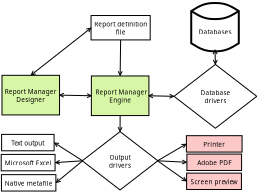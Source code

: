 <?xml version="1.0" encoding="UTF-8"?>
<dia:diagram xmlns:dia="http://www.lysator.liu.se/~alla/dia/"><dia:layer name="Fondo" visible="true"><dia:object type="Flowchart - Box" version="0" id="O0"><dia:attribute name="obj_pos"><dia:point val="5.15,3.548"/></dia:attribute><dia:attribute name="obj_bb"><dia:rectangle val="5.14,3.538;7.998,5.538"/></dia:attribute><dia:attribute name="elem_corner"><dia:point val="5.15,3.548"/></dia:attribute><dia:attribute name="elem_width"><dia:real val="2.838"/></dia:attribute><dia:attribute name="elem_height"><dia:real val="1.98"/></dia:attribute><dia:attribute name="border_width"><dia:real val="0.02"/></dia:attribute><dia:attribute name="inner_color"><dia:color val="#d8f7a6"/></dia:attribute><dia:attribute name="show_background"><dia:boolean val="true"/></dia:attribute><dia:attribute name="padding"><dia:real val="0.2"/></dia:attribute><dia:attribute name="text"><dia:composite type="text"><dia:attribute name="string"><dia:string>#Report Manager
Engine#</dia:string></dia:attribute><dia:attribute name="font"><dia:font family="sans" style="0" name="Courier"/></dia:attribute><dia:attribute name="height"><dia:real val="0.4"/></dia:attribute><dia:attribute name="pos"><dia:point val="6.569,4.488"/></dia:attribute><dia:attribute name="color"><dia:color val="#000000"/></dia:attribute><dia:attribute name="alignment"><dia:enum val="1"/></dia:attribute></dia:composite></dia:attribute></dia:object><dia:object type="Flowchart - Magnetic Disk" version="0" id="O1"><dia:attribute name="obj_pos"><dia:point val="10.155,-0.019"/></dia:attribute><dia:attribute name="obj_bb"><dia:rectangle val="10.145,-0.029;12.48,2.245"/></dia:attribute><dia:attribute name="elem_corner"><dia:point val="10.155,-0.019"/></dia:attribute><dia:attribute name="elem_width"><dia:real val="2.315"/></dia:attribute><dia:attribute name="elem_height"><dia:real val="2.254"/></dia:attribute><dia:attribute name="border_width"><dia:real val="0.02"/></dia:attribute><dia:attribute name="inner_color"><dia:color val="#ffff96"/></dia:attribute><dia:attribute name="show_background"><dia:boolean val="true"/></dia:attribute><dia:attribute name="flip_horizontal"><dia:boolean val="false"/></dia:attribute><dia:attribute name="flip_vertical"><dia:boolean val="false"/></dia:attribute><dia:attribute name="padding"><dia:real val="0.354"/></dia:attribute><dia:attribute name="text"><dia:composite type="text"><dia:attribute name="string"><dia:string>#Databases#</dia:string></dia:attribute><dia:attribute name="font"><dia:font family="sans" style="0" name="Courier"/></dia:attribute><dia:attribute name="height"><dia:real val="0.4"/></dia:attribute><dia:attribute name="pos"><dia:point val="11.312,1.446"/></dia:attribute><dia:attribute name="color"><dia:color val="#000000"/></dia:attribute><dia:attribute name="alignment"><dia:enum val="1"/></dia:attribute></dia:composite></dia:attribute></dia:object><dia:object type="Flowchart - Diamond" version="0" id="O2"><dia:attribute name="obj_pos"><dia:point val="9.262,2.97"/></dia:attribute><dia:attribute name="obj_bb"><dia:rectangle val="9.252,2.96;13.41,6.172"/></dia:attribute><dia:attribute name="elem_corner"><dia:point val="9.262,2.97"/></dia:attribute><dia:attribute name="elem_width"><dia:real val="4.138"/></dia:attribute><dia:attribute name="elem_height"><dia:real val="3.192"/></dia:attribute><dia:attribute name="border_width"><dia:real val="0.02"/></dia:attribute><dia:attribute name="show_background"><dia:boolean val="true"/></dia:attribute><dia:attribute name="padding"><dia:real val="0.354"/></dia:attribute><dia:attribute name="text"><dia:composite type="text"><dia:attribute name="string"><dia:string>#Database
drivers#</dia:string></dia:attribute><dia:attribute name="font"><dia:font family="sans" style="0" name="Courier"/></dia:attribute><dia:attribute name="height"><dia:real val="0.4"/></dia:attribute><dia:attribute name="pos"><dia:point val="11.331,4.516"/></dia:attribute><dia:attribute name="color"><dia:color val="#000000"/></dia:attribute><dia:attribute name="alignment"><dia:enum val="1"/></dia:attribute></dia:composite></dia:attribute></dia:object><dia:object type="Standard - Line" version="0" id="O3"><dia:attribute name="obj_pos"><dia:point val="7.988,4.538"/></dia:attribute><dia:attribute name="obj_bb"><dia:rectangle val="7.974,4.338;9.276,4.766"/></dia:attribute><dia:attribute name="conn_endpoints"><dia:point val="7.988,4.538"/><dia:point val="9.262,4.566"/></dia:attribute><dia:attribute name="numcp"><dia:int val="1"/></dia:attribute><dia:attribute name="line_width"><dia:real val="0.02"/></dia:attribute><dia:attribute name="start_arrow"><dia:enum val="1"/></dia:attribute><dia:attribute name="start_arrow_length"><dia:real val="0.2"/></dia:attribute><dia:attribute name="start_arrow_width"><dia:real val="0.2"/></dia:attribute><dia:attribute name="end_arrow"><dia:enum val="1"/></dia:attribute><dia:attribute name="end_arrow_length"><dia:real val="0.2"/></dia:attribute><dia:attribute name="end_arrow_width"><dia:real val="0.2"/></dia:attribute><dia:connections><dia:connection handle="0" to="O0" connection="8"/><dia:connection handle="1" to="O2" connection="12"/></dia:connections></dia:object><dia:object type="Standard - Line" version="0" id="O4"><dia:attribute name="obj_pos"><dia:point val="11.331,2.97"/></dia:attribute><dia:attribute name="obj_bb"><dia:rectangle val="11.112,2.22;11.531,2.985"/></dia:attribute><dia:attribute name="conn_endpoints"><dia:point val="11.331,2.97"/><dia:point val="11.312,2.235"/></dia:attribute><dia:attribute name="numcp"><dia:int val="1"/></dia:attribute><dia:attribute name="line_width"><dia:real val="0.02"/></dia:attribute><dia:attribute name="start_arrow"><dia:enum val="1"/></dia:attribute><dia:attribute name="start_arrow_length"><dia:real val="0.2"/></dia:attribute><dia:attribute name="start_arrow_width"><dia:real val="0.2"/></dia:attribute><dia:attribute name="end_arrow"><dia:enum val="1"/></dia:attribute><dia:attribute name="end_arrow_length"><dia:real val="0.2"/></dia:attribute><dia:attribute name="end_arrow_width"><dia:real val="0.2"/></dia:attribute><dia:connections><dia:connection handle="0" to="O2" connection="0"/><dia:connection handle="1" to="O1" connection="14"/></dia:connections></dia:object><dia:object type="Flowchart - Box" version="0" id="O5"><dia:attribute name="obj_pos"><dia:point val="5.125,0.526"/></dia:attribute><dia:attribute name="obj_bb"><dia:rectangle val="5.115,0.516;8.071,1.756"/></dia:attribute><dia:attribute name="elem_corner"><dia:point val="5.125,0.526"/></dia:attribute><dia:attribute name="elem_width"><dia:real val="2.936"/></dia:attribute><dia:attribute name="elem_height"><dia:real val="1.22"/></dia:attribute><dia:attribute name="border_width"><dia:real val="0.02"/></dia:attribute><dia:attribute name="show_background"><dia:boolean val="true"/></dia:attribute><dia:attribute name="padding"><dia:real val="0.2"/></dia:attribute><dia:attribute name="text"><dia:composite type="text"><dia:attribute name="string"><dia:string>#Report definition
file#</dia:string></dia:attribute><dia:attribute name="font"><dia:font family="sans" style="0" name="Courier"/></dia:attribute><dia:attribute name="height"><dia:real val="0.4"/></dia:attribute><dia:attribute name="pos"><dia:point val="6.593,1.086"/></dia:attribute><dia:attribute name="color"><dia:color val="#000000"/></dia:attribute><dia:attribute name="alignment"><dia:enum val="1"/></dia:attribute></dia:composite></dia:attribute></dia:object><dia:object type="Standard - Line" version="0" id="O6"><dia:attribute name="obj_pos"><dia:point val="6.569,3.548"/></dia:attribute><dia:attribute name="obj_bb"><dia:rectangle val="6.369,1.731;6.77,3.566"/></dia:attribute><dia:attribute name="conn_endpoints"><dia:point val="6.569,3.548"/><dia:point val="6.593,1.746"/></dia:attribute><dia:attribute name="numcp"><dia:int val="1"/></dia:attribute><dia:attribute name="line_width"><dia:real val="0.03"/></dia:attribute><dia:attribute name="start_arrow"><dia:enum val="1"/></dia:attribute><dia:attribute name="start_arrow_length"><dia:real val="0.2"/></dia:attribute><dia:attribute name="start_arrow_width"><dia:real val="0.2"/></dia:attribute><dia:connections><dia:connection handle="0" to="O0" connection="2"/><dia:connection handle="1" to="O5" connection="13"/></dia:connections></dia:object><dia:object type="Flowchart - Diamond" version="0" id="O7"><dia:attribute name="obj_pos"><dia:point val="4.691,6.342"/></dia:attribute><dia:attribute name="obj_bb"><dia:rectangle val="4.681,6.332;8.447,9.246"/></dia:attribute><dia:attribute name="elem_corner"><dia:point val="4.691,6.342"/></dia:attribute><dia:attribute name="elem_width"><dia:real val="3.746"/></dia:attribute><dia:attribute name="elem_height"><dia:real val="2.894"/></dia:attribute><dia:attribute name="border_width"><dia:real val="0.02"/></dia:attribute><dia:attribute name="show_background"><dia:boolean val="true"/></dia:attribute><dia:attribute name="padding"><dia:real val="0.354"/></dia:attribute><dia:attribute name="text"><dia:composite type="text"><dia:attribute name="string"><dia:string>#Output
drivers#</dia:string></dia:attribute><dia:attribute name="font"><dia:font family="sans" style="0" name="Courier"/></dia:attribute><dia:attribute name="height"><dia:real val="0.4"/></dia:attribute><dia:attribute name="pos"><dia:point val="6.564,7.739"/></dia:attribute><dia:attribute name="color"><dia:color val="#000000"/></dia:attribute><dia:attribute name="alignment"><dia:enum val="1"/></dia:attribute></dia:composite></dia:attribute></dia:object><dia:object type="Standard - Line" version="0" id="O8"><dia:attribute name="obj_pos"><dia:point val="6.569,5.528"/></dia:attribute><dia:attribute name="obj_bb"><dia:rectangle val="6.364,5.513;6.764,6.358"/></dia:attribute><dia:attribute name="conn_endpoints"><dia:point val="6.569,5.528"/><dia:point val="6.564,6.342"/></dia:attribute><dia:attribute name="numcp"><dia:int val="1"/></dia:attribute><dia:attribute name="line_width"><dia:real val="0.03"/></dia:attribute><dia:attribute name="end_arrow"><dia:enum val="1"/></dia:attribute><dia:attribute name="end_arrow_length"><dia:real val="0.2"/></dia:attribute><dia:attribute name="end_arrow_width"><dia:real val="0.2"/></dia:attribute><dia:connections><dia:connection handle="0" to="O0" connection="13"/><dia:connection handle="1" to="O7" connection="0"/></dia:connections></dia:object><dia:object type="Flowchart - Box" version="0" id="O9"><dia:attribute name="obj_pos"><dia:point val="9.882,6.534"/></dia:attribute><dia:attribute name="obj_bb"><dia:rectangle val="9.872,6.524;12.676,7.364"/></dia:attribute><dia:attribute name="elem_corner"><dia:point val="9.882,6.534"/></dia:attribute><dia:attribute name="elem_width"><dia:real val="2.784"/></dia:attribute><dia:attribute name="elem_height"><dia:real val="0.82"/></dia:attribute><dia:attribute name="border_width"><dia:real val="0.02"/></dia:attribute><dia:attribute name="inner_color"><dia:color val="#fcc8c8"/></dia:attribute><dia:attribute name="show_background"><dia:boolean val="true"/></dia:attribute><dia:attribute name="padding"><dia:real val="0.2"/></dia:attribute><dia:attribute name="text"><dia:composite type="text"><dia:attribute name="string"><dia:string>#Printer#</dia:string></dia:attribute><dia:attribute name="font"><dia:font family="sans" style="0" name="Courier"/></dia:attribute><dia:attribute name="height"><dia:real val="0.4"/></dia:attribute><dia:attribute name="pos"><dia:point val="11.274,7.094"/></dia:attribute><dia:attribute name="color"><dia:color val="#000000"/></dia:attribute><dia:attribute name="alignment"><dia:enum val="1"/></dia:attribute></dia:composite></dia:attribute></dia:object><dia:object type="Flowchart - Box" version="0" id="O10"><dia:attribute name="obj_pos"><dia:point val="9.907,7.454"/></dia:attribute><dia:attribute name="obj_bb"><dia:rectangle val="9.897,7.444;12.651,8.284"/></dia:attribute><dia:attribute name="elem_corner"><dia:point val="9.907,7.454"/></dia:attribute><dia:attribute name="elem_width"><dia:real val="2.734"/></dia:attribute><dia:attribute name="elem_height"><dia:real val="0.82"/></dia:attribute><dia:attribute name="border_width"><dia:real val="0.02"/></dia:attribute><dia:attribute name="inner_color"><dia:color val="#fcc8c8"/></dia:attribute><dia:attribute name="show_background"><dia:boolean val="true"/></dia:attribute><dia:attribute name="padding"><dia:real val="0.2"/></dia:attribute><dia:attribute name="text"><dia:composite type="text"><dia:attribute name="string"><dia:string>#Adobe PDF#</dia:string></dia:attribute><dia:attribute name="font"><dia:font family="sans" style="0" name="Courier"/></dia:attribute><dia:attribute name="height"><dia:real val="0.4"/></dia:attribute><dia:attribute name="pos"><dia:point val="11.274,8.014"/></dia:attribute><dia:attribute name="color"><dia:color val="#000000"/></dia:attribute><dia:attribute name="alignment"><dia:enum val="1"/></dia:attribute></dia:composite></dia:attribute></dia:object><dia:object type="Flowchart - Box" version="0" id="O11"><dia:attribute name="obj_pos"><dia:point val="0.642,6.47"/></dia:attribute><dia:attribute name="obj_bb"><dia:rectangle val="0.632,6.46;3.276,7.3"/></dia:attribute><dia:attribute name="elem_corner"><dia:point val="0.642,6.47"/></dia:attribute><dia:attribute name="elem_width"><dia:real val="2.624"/></dia:attribute><dia:attribute name="elem_height"><dia:real val="0.82"/></dia:attribute><dia:attribute name="border_width"><dia:real val="0.02"/></dia:attribute><dia:attribute name="show_background"><dia:boolean val="true"/></dia:attribute><dia:attribute name="padding"><dia:real val="0.2"/></dia:attribute><dia:attribute name="text"><dia:composite type="text"><dia:attribute name="string"><dia:string>#Text output#</dia:string></dia:attribute><dia:attribute name="font"><dia:font family="sans" style="0" name="Courier"/></dia:attribute><dia:attribute name="height"><dia:real val="0.4"/></dia:attribute><dia:attribute name="pos"><dia:point val="1.954,7.03"/></dia:attribute><dia:attribute name="color"><dia:color val="#000000"/></dia:attribute><dia:attribute name="alignment"><dia:enum val="1"/></dia:attribute></dia:composite></dia:attribute></dia:object><dia:object type="Flowchart - Box" version="0" id="O12"><dia:attribute name="obj_pos"><dia:point val="0.622,7.471"/></dia:attribute><dia:attribute name="obj_bb"><dia:rectangle val="0.612,7.461;3.324,8.301"/></dia:attribute><dia:attribute name="elem_corner"><dia:point val="0.622,7.471"/></dia:attribute><dia:attribute name="elem_width"><dia:real val="2.693"/></dia:attribute><dia:attribute name="elem_height"><dia:real val="0.82"/></dia:attribute><dia:attribute name="border_width"><dia:real val="0.02"/></dia:attribute><dia:attribute name="show_background"><dia:boolean val="true"/></dia:attribute><dia:attribute name="padding"><dia:real val="0.2"/></dia:attribute><dia:attribute name="text"><dia:composite type="text"><dia:attribute name="string"><dia:string>#Microsoft Excel#</dia:string></dia:attribute><dia:attribute name="font"><dia:font family="sans" style="0" name="Courier"/></dia:attribute><dia:attribute name="height"><dia:real val="0.4"/></dia:attribute><dia:attribute name="pos"><dia:point val="1.968,8.031"/></dia:attribute><dia:attribute name="color"><dia:color val="#000000"/></dia:attribute><dia:attribute name="alignment"><dia:enum val="1"/></dia:attribute></dia:composite></dia:attribute></dia:object><dia:object type="Flowchart - Box" version="0" id="O13"><dia:attribute name="obj_pos"><dia:point val="9.892,8.406"/></dia:attribute><dia:attribute name="obj_bb"><dia:rectangle val="9.882,8.396;12.644,9.236"/></dia:attribute><dia:attribute name="elem_corner"><dia:point val="9.892,8.406"/></dia:attribute><dia:attribute name="elem_width"><dia:real val="2.742"/></dia:attribute><dia:attribute name="elem_height"><dia:real val="0.82"/></dia:attribute><dia:attribute name="border_width"><dia:real val="0.02"/></dia:attribute><dia:attribute name="inner_color"><dia:color val="#fcc8c8"/></dia:attribute><dia:attribute name="show_background"><dia:boolean val="true"/></dia:attribute><dia:attribute name="padding"><dia:real val="0.2"/></dia:attribute><dia:attribute name="text"><dia:composite type="text"><dia:attribute name="string"><dia:string>#Screen preview#</dia:string></dia:attribute><dia:attribute name="font"><dia:font family="sans" style="0" name="Courier"/></dia:attribute><dia:attribute name="height"><dia:real val="0.4"/></dia:attribute><dia:attribute name="pos"><dia:point val="11.263,8.966"/></dia:attribute><dia:attribute name="color"><dia:color val="#000000"/></dia:attribute><dia:attribute name="alignment"><dia:enum val="1"/></dia:attribute></dia:composite></dia:attribute></dia:object><dia:object type="Flowchart - Box" version="0" id="O14"><dia:attribute name="obj_pos"><dia:point val="0.634,8.482"/></dia:attribute><dia:attribute name="obj_bb"><dia:rectangle val="0.624,8.472;3.366,9.312"/></dia:attribute><dia:attribute name="elem_corner"><dia:point val="0.634,8.482"/></dia:attribute><dia:attribute name="elem_width"><dia:real val="2.722"/></dia:attribute><dia:attribute name="elem_height"><dia:real val="0.82"/></dia:attribute><dia:attribute name="border_width"><dia:real val="0.02"/></dia:attribute><dia:attribute name="show_background"><dia:boolean val="true"/></dia:attribute><dia:attribute name="padding"><dia:real val="0.2"/></dia:attribute><dia:attribute name="text"><dia:composite type="text"><dia:attribute name="string"><dia:string>#Native metafile#</dia:string></dia:attribute><dia:attribute name="font"><dia:font family="sans" style="0" name="Courier"/></dia:attribute><dia:attribute name="height"><dia:real val="0.4"/></dia:attribute><dia:attribute name="pos"><dia:point val="1.995,9.042"/></dia:attribute><dia:attribute name="color"><dia:color val="#000000"/></dia:attribute><dia:attribute name="alignment"><dia:enum val="1"/></dia:attribute></dia:composite></dia:attribute></dia:object><dia:object type="Standard - Line" version="0" id="O15"><dia:attribute name="obj_pos"><dia:point val="8.437,7.789"/></dia:attribute><dia:attribute name="obj_bb"><dia:rectangle val="8.417,6.764;9.996,7.809"/></dia:attribute><dia:attribute name="conn_endpoints"><dia:point val="8.437,7.789"/><dia:point val="9.882,6.944"/></dia:attribute><dia:attribute name="numcp"><dia:int val="1"/></dia:attribute><dia:attribute name="line_width"><dia:real val="0.03"/></dia:attribute><dia:attribute name="end_arrow"><dia:enum val="1"/></dia:attribute><dia:attribute name="end_arrow_length"><dia:real val="0.2"/></dia:attribute><dia:attribute name="end_arrow_width"><dia:real val="0.2"/></dia:attribute><dia:connections><dia:connection handle="0" to="O7" connection="4"/><dia:connection handle="1" to="O9" connection="7"/></dia:connections></dia:object><dia:object type="Standard - Line" version="0" id="O16"><dia:attribute name="obj_pos"><dia:point val="8.437,7.789"/></dia:attribute><dia:attribute name="obj_bb"><dia:rectangle val="8.421,7.664;9.932,8.065"/></dia:attribute><dia:attribute name="conn_endpoints"><dia:point val="8.437,7.789"/><dia:point val="9.907,7.864"/></dia:attribute><dia:attribute name="numcp"><dia:int val="1"/></dia:attribute><dia:attribute name="line_width"><dia:real val="0.03"/></dia:attribute><dia:attribute name="end_arrow"><dia:enum val="1"/></dia:attribute><dia:attribute name="end_arrow_length"><dia:real val="0.2"/></dia:attribute><dia:attribute name="end_arrow_width"><dia:real val="0.2"/></dia:attribute><dia:connections><dia:connection handle="0" to="O7" connection="4"/><dia:connection handle="1" to="O10" connection="7"/></dia:connections></dia:object><dia:object type="Standard - Line" version="0" id="O17"><dia:attribute name="obj_pos"><dia:point val="4.691,7.789"/></dia:attribute><dia:attribute name="obj_bb"><dia:rectangle val="3.146,6.703;4.712,7.809"/></dia:attribute><dia:attribute name="conn_endpoints"><dia:point val="4.691,7.789"/><dia:point val="3.266,6.88"/></dia:attribute><dia:attribute name="numcp"><dia:int val="1"/></dia:attribute><dia:attribute name="line_width"><dia:real val="0.03"/></dia:attribute><dia:attribute name="end_arrow"><dia:enum val="1"/></dia:attribute><dia:attribute name="end_arrow_length"><dia:real val="0.2"/></dia:attribute><dia:attribute name="end_arrow_width"><dia:real val="0.2"/></dia:attribute><dia:connections><dia:connection handle="0" to="O7" connection="12"/><dia:connection handle="1" to="O11" connection="8"/></dia:connections></dia:object><dia:object type="Standard - Line" version="0" id="O18"><dia:attribute name="obj_pos"><dia:point val="4.691,7.789"/></dia:attribute><dia:attribute name="obj_bb"><dia:rectangle val="3.286,7.681;4.707,8.082"/></dia:attribute><dia:attribute name="conn_endpoints"><dia:point val="4.691,7.789"/><dia:point val="3.314,7.881"/></dia:attribute><dia:attribute name="numcp"><dia:int val="1"/></dia:attribute><dia:attribute name="line_width"><dia:real val="0.03"/></dia:attribute><dia:attribute name="end_arrow"><dia:enum val="1"/></dia:attribute><dia:attribute name="end_arrow_length"><dia:real val="0.2"/></dia:attribute><dia:attribute name="end_arrow_width"><dia:real val="0.2"/></dia:attribute><dia:connections><dia:connection handle="0" to="O7" connection="12"/><dia:connection handle="1" to="O12" connection="8"/></dia:connections></dia:object><dia:object type="Standard - Line" version="0" id="O19"><dia:attribute name="obj_pos"><dia:point val="8.437,7.789"/></dia:attribute><dia:attribute name="obj_bb"><dia:rectangle val="8.416,7.768;10.02,8.988"/></dia:attribute><dia:attribute name="conn_endpoints"><dia:point val="8.437,7.789"/><dia:point val="9.892,8.816"/></dia:attribute><dia:attribute name="numcp"><dia:int val="1"/></dia:attribute><dia:attribute name="line_width"><dia:real val="0.03"/></dia:attribute><dia:attribute name="end_arrow"><dia:enum val="1"/></dia:attribute><dia:attribute name="end_arrow_length"><dia:real val="0.2"/></dia:attribute><dia:attribute name="end_arrow_width"><dia:real val="0.2"/></dia:attribute><dia:connections><dia:connection handle="0" to="O7" connection="4"/><dia:connection handle="1" to="O13" connection="7"/></dia:connections></dia:object><dia:object type="Standard - Line" version="0" id="O20"><dia:attribute name="obj_pos"><dia:point val="4.691,7.789"/></dia:attribute><dia:attribute name="obj_bb"><dia:rectangle val="3.217,7.768;4.712,9.055"/></dia:attribute><dia:attribute name="conn_endpoints"><dia:point val="4.691,7.789"/><dia:point val="3.356,8.892"/></dia:attribute><dia:attribute name="numcp"><dia:int val="1"/></dia:attribute><dia:attribute name="line_width"><dia:real val="0.03"/></dia:attribute><dia:attribute name="end_arrow"><dia:enum val="1"/></dia:attribute><dia:attribute name="end_arrow_length"><dia:real val="0.2"/></dia:attribute><dia:attribute name="end_arrow_width"><dia:real val="0.2"/></dia:attribute><dia:connections><dia:connection handle="0" to="O7" connection="12"/><dia:connection handle="1" to="O14" connection="8"/></dia:connections></dia:object><dia:object type="Flowchart - Box" version="0" id="O21"><dia:attribute name="obj_pos"><dia:point val="0.681,3.516"/></dia:attribute><dia:attribute name="obj_bb"><dia:rectangle val="0.671,3.506;3.529,5.506"/></dia:attribute><dia:attribute name="elem_corner"><dia:point val="0.681,3.516"/></dia:attribute><dia:attribute name="elem_width"><dia:real val="2.838"/></dia:attribute><dia:attribute name="elem_height"><dia:real val="1.98"/></dia:attribute><dia:attribute name="border_width"><dia:real val="0.02"/></dia:attribute><dia:attribute name="inner_color"><dia:color val="#d8f7a6"/></dia:attribute><dia:attribute name="show_background"><dia:boolean val="true"/></dia:attribute><dia:attribute name="padding"><dia:real val="0.2"/></dia:attribute><dia:attribute name="text"><dia:composite type="text"><dia:attribute name="string"><dia:string>#Report Manager
Designer#</dia:string></dia:attribute><dia:attribute name="font"><dia:font family="sans" style="0" name="Courier"/></dia:attribute><dia:attribute name="height"><dia:real val="0.4"/></dia:attribute><dia:attribute name="pos"><dia:point val="2.1,4.456"/></dia:attribute><dia:attribute name="color"><dia:color val="#000000"/></dia:attribute><dia:attribute name="alignment"><dia:enum val="1"/></dia:attribute></dia:composite></dia:attribute></dia:object><dia:object type="Standard - Line" version="0" id="O22"><dia:attribute name="obj_pos"><dia:point val="2.1,3.516"/></dia:attribute><dia:attribute name="obj_bb"><dia:rectangle val="1.965,0.97;5.26,3.682"/></dia:attribute><dia:attribute name="conn_endpoints"><dia:point val="2.1,3.516"/><dia:point val="5.125,1.136"/></dia:attribute><dia:attribute name="numcp"><dia:int val="1"/></dia:attribute><dia:attribute name="line_width"><dia:real val="0.03"/></dia:attribute><dia:attribute name="start_arrow"><dia:enum val="1"/></dia:attribute><dia:attribute name="start_arrow_length"><dia:real val="0.2"/></dia:attribute><dia:attribute name="start_arrow_width"><dia:real val="0.2"/></dia:attribute><dia:attribute name="end_arrow"><dia:enum val="1"/></dia:attribute><dia:attribute name="end_arrow_length"><dia:real val="0.2"/></dia:attribute><dia:attribute name="end_arrow_width"><dia:real val="0.2"/></dia:attribute><dia:connections><dia:connection handle="0" to="O21" connection="2"/><dia:connection handle="1" to="O5" connection="7"/></dia:connections></dia:object><dia:object type="Standard - Line" version="0" id="O23"><dia:attribute name="obj_pos"><dia:point val="3.519,4.506"/></dia:attribute><dia:attribute name="obj_bb"><dia:rectangle val="3.5,4.306;5.169,4.739"/></dia:attribute><dia:attribute name="conn_endpoints"><dia:point val="3.519,4.506"/><dia:point val="5.15,4.538"/></dia:attribute><dia:attribute name="numcp"><dia:int val="1"/></dia:attribute><dia:attribute name="line_width"><dia:real val="0.03"/></dia:attribute><dia:attribute name="start_arrow"><dia:enum val="1"/></dia:attribute><dia:attribute name="start_arrow_length"><dia:real val="0.2"/></dia:attribute><dia:attribute name="start_arrow_width"><dia:real val="0.2"/></dia:attribute><dia:attribute name="end_arrow"><dia:enum val="1"/></dia:attribute><dia:attribute name="end_arrow_length"><dia:real val="0.2"/></dia:attribute><dia:attribute name="end_arrow_width"><dia:real val="0.2"/></dia:attribute><dia:connections><dia:connection handle="0" to="O21" connection="8"/><dia:connection handle="1" to="O0" connection="7"/></dia:connections></dia:object></dia:layer></dia:diagram>

